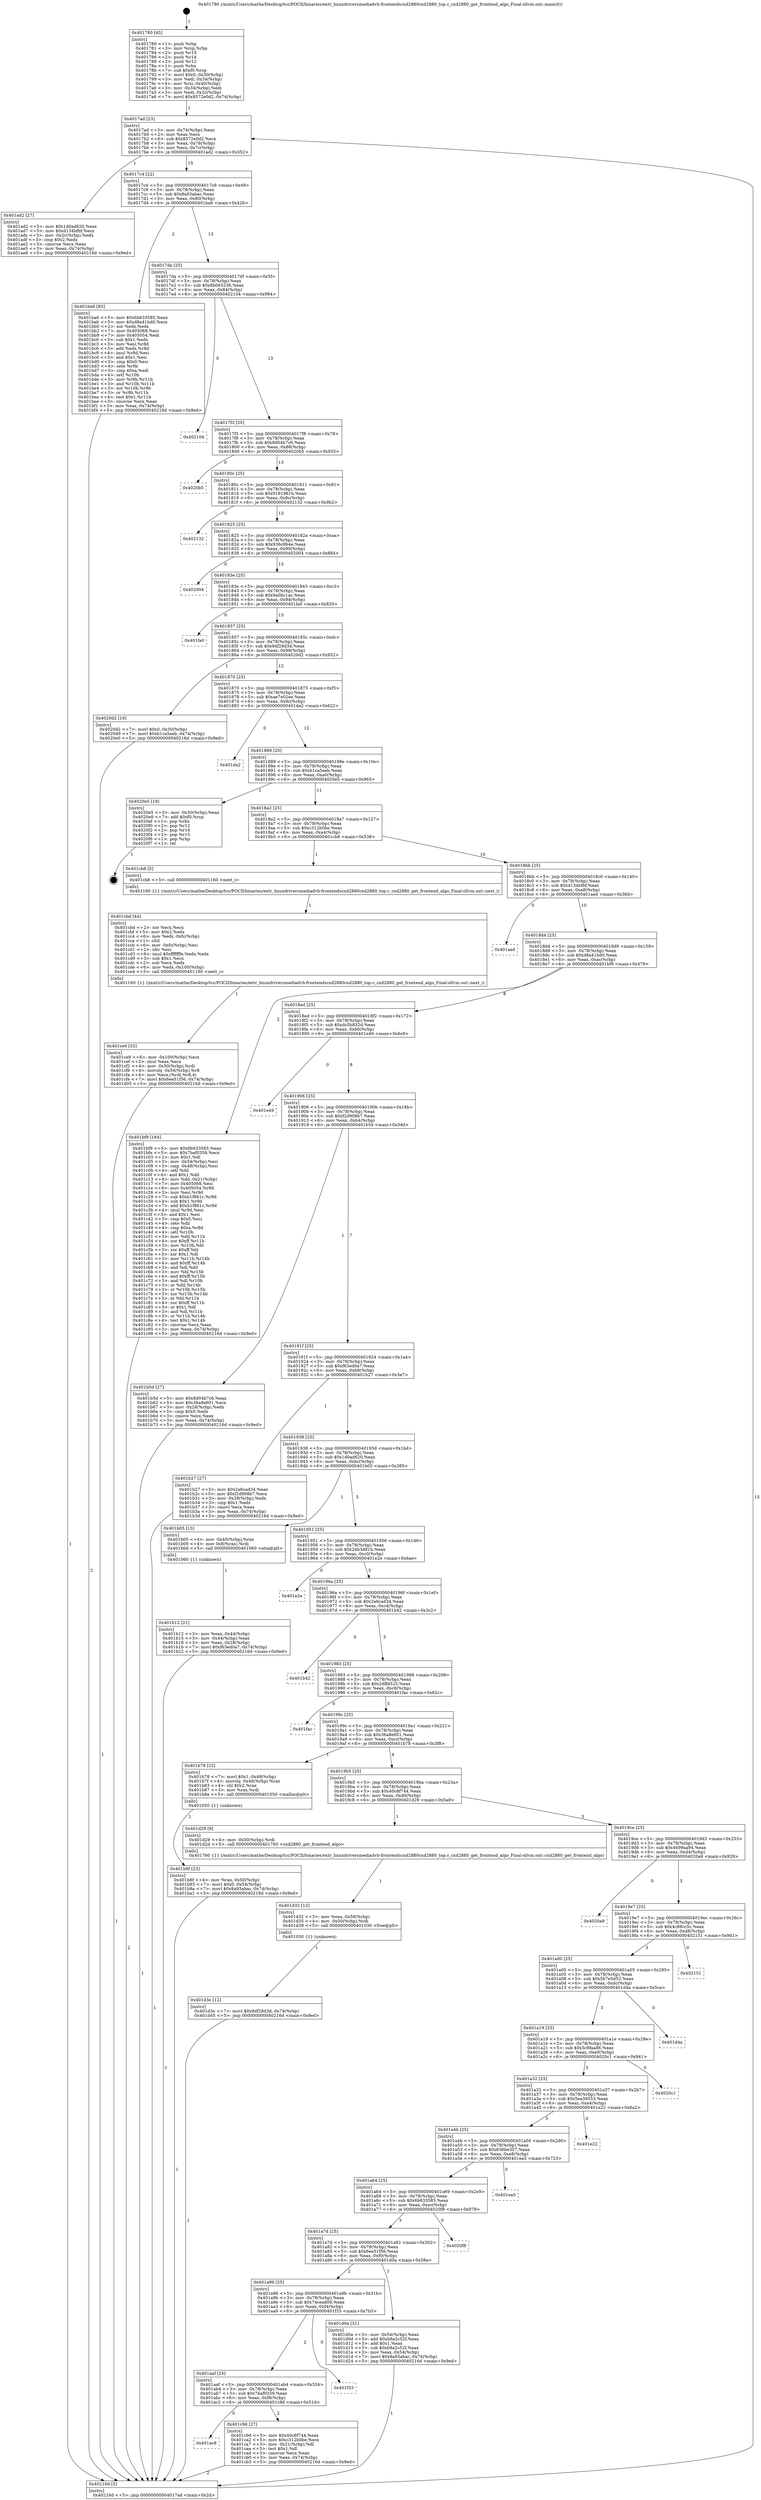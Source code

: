 digraph "0x401780" {
  label = "0x401780 (/mnt/c/Users/mathe/Desktop/tcc/POCII/binaries/extr_linuxdriversmediadvb-frontendscxd2880cxd2880_top.c_cxd2880_get_frontend_algo_Final-ollvm.out::main(0))"
  labelloc = "t"
  node[shape=record]

  Entry [label="",width=0.3,height=0.3,shape=circle,fillcolor=black,style=filled]
  "0x4017ad" [label="{
     0x4017ad [23]\l
     | [instrs]\l
     &nbsp;&nbsp;0x4017ad \<+3\>: mov -0x74(%rbp),%eax\l
     &nbsp;&nbsp;0x4017b0 \<+2\>: mov %eax,%ecx\l
     &nbsp;&nbsp;0x4017b2 \<+6\>: sub $0x8572e0d2,%ecx\l
     &nbsp;&nbsp;0x4017b8 \<+3\>: mov %eax,-0x78(%rbp)\l
     &nbsp;&nbsp;0x4017bb \<+3\>: mov %ecx,-0x7c(%rbp)\l
     &nbsp;&nbsp;0x4017be \<+6\>: je 0000000000401ad2 \<main+0x352\>\l
  }"]
  "0x401ad2" [label="{
     0x401ad2 [27]\l
     | [instrs]\l
     &nbsp;&nbsp;0x401ad2 \<+5\>: mov $0x1d0ad620,%eax\l
     &nbsp;&nbsp;0x401ad7 \<+5\>: mov $0xd134bfbf,%ecx\l
     &nbsp;&nbsp;0x401adc \<+3\>: mov -0x2c(%rbp),%edx\l
     &nbsp;&nbsp;0x401adf \<+3\>: cmp $0x2,%edx\l
     &nbsp;&nbsp;0x401ae2 \<+3\>: cmovne %ecx,%eax\l
     &nbsp;&nbsp;0x401ae5 \<+3\>: mov %eax,-0x74(%rbp)\l
     &nbsp;&nbsp;0x401ae8 \<+5\>: jmp 000000000040216d \<main+0x9ed\>\l
  }"]
  "0x4017c4" [label="{
     0x4017c4 [22]\l
     | [instrs]\l
     &nbsp;&nbsp;0x4017c4 \<+5\>: jmp 00000000004017c9 \<main+0x49\>\l
     &nbsp;&nbsp;0x4017c9 \<+3\>: mov -0x78(%rbp),%eax\l
     &nbsp;&nbsp;0x4017cc \<+5\>: sub $0x8a93abac,%eax\l
     &nbsp;&nbsp;0x4017d1 \<+3\>: mov %eax,-0x80(%rbp)\l
     &nbsp;&nbsp;0x4017d4 \<+6\>: je 0000000000401ba6 \<main+0x426\>\l
  }"]
  "0x40216d" [label="{
     0x40216d [5]\l
     | [instrs]\l
     &nbsp;&nbsp;0x40216d \<+5\>: jmp 00000000004017ad \<main+0x2d\>\l
  }"]
  "0x401780" [label="{
     0x401780 [45]\l
     | [instrs]\l
     &nbsp;&nbsp;0x401780 \<+1\>: push %rbp\l
     &nbsp;&nbsp;0x401781 \<+3\>: mov %rsp,%rbp\l
     &nbsp;&nbsp;0x401784 \<+2\>: push %r15\l
     &nbsp;&nbsp;0x401786 \<+2\>: push %r14\l
     &nbsp;&nbsp;0x401788 \<+2\>: push %r12\l
     &nbsp;&nbsp;0x40178a \<+1\>: push %rbx\l
     &nbsp;&nbsp;0x40178b \<+7\>: sub $0xf0,%rsp\l
     &nbsp;&nbsp;0x401792 \<+7\>: movl $0x0,-0x30(%rbp)\l
     &nbsp;&nbsp;0x401799 \<+3\>: mov %edi,-0x34(%rbp)\l
     &nbsp;&nbsp;0x40179c \<+4\>: mov %rsi,-0x40(%rbp)\l
     &nbsp;&nbsp;0x4017a0 \<+3\>: mov -0x34(%rbp),%edi\l
     &nbsp;&nbsp;0x4017a3 \<+3\>: mov %edi,-0x2c(%rbp)\l
     &nbsp;&nbsp;0x4017a6 \<+7\>: movl $0x8572e0d2,-0x74(%rbp)\l
  }"]
  Exit [label="",width=0.3,height=0.3,shape=circle,fillcolor=black,style=filled,peripheries=2]
  "0x401ba6" [label="{
     0x401ba6 [83]\l
     | [instrs]\l
     &nbsp;&nbsp;0x401ba6 \<+5\>: mov $0x6b633585,%eax\l
     &nbsp;&nbsp;0x401bab \<+5\>: mov $0xd8a41bd0,%ecx\l
     &nbsp;&nbsp;0x401bb0 \<+2\>: xor %edx,%edx\l
     &nbsp;&nbsp;0x401bb2 \<+7\>: mov 0x405068,%esi\l
     &nbsp;&nbsp;0x401bb9 \<+7\>: mov 0x405054,%edi\l
     &nbsp;&nbsp;0x401bc0 \<+3\>: sub $0x1,%edx\l
     &nbsp;&nbsp;0x401bc3 \<+3\>: mov %esi,%r8d\l
     &nbsp;&nbsp;0x401bc6 \<+3\>: add %edx,%r8d\l
     &nbsp;&nbsp;0x401bc9 \<+4\>: imul %r8d,%esi\l
     &nbsp;&nbsp;0x401bcd \<+3\>: and $0x1,%esi\l
     &nbsp;&nbsp;0x401bd0 \<+3\>: cmp $0x0,%esi\l
     &nbsp;&nbsp;0x401bd3 \<+4\>: sete %r9b\l
     &nbsp;&nbsp;0x401bd7 \<+3\>: cmp $0xa,%edi\l
     &nbsp;&nbsp;0x401bda \<+4\>: setl %r10b\l
     &nbsp;&nbsp;0x401bde \<+3\>: mov %r9b,%r11b\l
     &nbsp;&nbsp;0x401be1 \<+3\>: and %r10b,%r11b\l
     &nbsp;&nbsp;0x401be4 \<+3\>: xor %r10b,%r9b\l
     &nbsp;&nbsp;0x401be7 \<+3\>: or %r9b,%r11b\l
     &nbsp;&nbsp;0x401bea \<+4\>: test $0x1,%r11b\l
     &nbsp;&nbsp;0x401bee \<+3\>: cmovne %ecx,%eax\l
     &nbsp;&nbsp;0x401bf1 \<+3\>: mov %eax,-0x74(%rbp)\l
     &nbsp;&nbsp;0x401bf4 \<+5\>: jmp 000000000040216d \<main+0x9ed\>\l
  }"]
  "0x4017da" [label="{
     0x4017da [25]\l
     | [instrs]\l
     &nbsp;&nbsp;0x4017da \<+5\>: jmp 00000000004017df \<main+0x5f\>\l
     &nbsp;&nbsp;0x4017df \<+3\>: mov -0x78(%rbp),%eax\l
     &nbsp;&nbsp;0x4017e2 \<+5\>: sub $0x8b065236,%eax\l
     &nbsp;&nbsp;0x4017e7 \<+6\>: mov %eax,-0x84(%rbp)\l
     &nbsp;&nbsp;0x4017ed \<+6\>: je 0000000000402104 \<main+0x984\>\l
  }"]
  "0x401d3e" [label="{
     0x401d3e [12]\l
     | [instrs]\l
     &nbsp;&nbsp;0x401d3e \<+7\>: movl $0x9df28d3d,-0x74(%rbp)\l
     &nbsp;&nbsp;0x401d45 \<+5\>: jmp 000000000040216d \<main+0x9ed\>\l
  }"]
  "0x402104" [label="{
     0x402104\l
  }", style=dashed]
  "0x4017f3" [label="{
     0x4017f3 [25]\l
     | [instrs]\l
     &nbsp;&nbsp;0x4017f3 \<+5\>: jmp 00000000004017f8 \<main+0x78\>\l
     &nbsp;&nbsp;0x4017f8 \<+3\>: mov -0x78(%rbp),%eax\l
     &nbsp;&nbsp;0x4017fb \<+5\>: sub $0x8d04b7c6,%eax\l
     &nbsp;&nbsp;0x401800 \<+6\>: mov %eax,-0x88(%rbp)\l
     &nbsp;&nbsp;0x401806 \<+6\>: je 00000000004020b5 \<main+0x935\>\l
  }"]
  "0x401d32" [label="{
     0x401d32 [12]\l
     | [instrs]\l
     &nbsp;&nbsp;0x401d32 \<+3\>: mov %eax,-0x58(%rbp)\l
     &nbsp;&nbsp;0x401d35 \<+4\>: mov -0x50(%rbp),%rdi\l
     &nbsp;&nbsp;0x401d39 \<+5\>: call 0000000000401030 \<free@plt\>\l
     | [calls]\l
     &nbsp;&nbsp;0x401030 \{1\} (unknown)\l
  }"]
  "0x4020b5" [label="{
     0x4020b5\l
  }", style=dashed]
  "0x40180c" [label="{
     0x40180c [25]\l
     | [instrs]\l
     &nbsp;&nbsp;0x40180c \<+5\>: jmp 0000000000401811 \<main+0x91\>\l
     &nbsp;&nbsp;0x401811 \<+3\>: mov -0x78(%rbp),%eax\l
     &nbsp;&nbsp;0x401814 \<+5\>: sub $0x9161961b,%eax\l
     &nbsp;&nbsp;0x401819 \<+6\>: mov %eax,-0x8c(%rbp)\l
     &nbsp;&nbsp;0x40181f \<+6\>: je 0000000000402132 \<main+0x9b2\>\l
  }"]
  "0x401ce9" [label="{
     0x401ce9 [33]\l
     | [instrs]\l
     &nbsp;&nbsp;0x401ce9 \<+6\>: mov -0x100(%rbp),%ecx\l
     &nbsp;&nbsp;0x401cef \<+3\>: imul %eax,%ecx\l
     &nbsp;&nbsp;0x401cf2 \<+4\>: mov -0x50(%rbp),%rdi\l
     &nbsp;&nbsp;0x401cf6 \<+4\>: movslq -0x54(%rbp),%r8\l
     &nbsp;&nbsp;0x401cfa \<+4\>: mov %ecx,(%rdi,%r8,4)\l
     &nbsp;&nbsp;0x401cfe \<+7\>: movl $0x6ee51f56,-0x74(%rbp)\l
     &nbsp;&nbsp;0x401d05 \<+5\>: jmp 000000000040216d \<main+0x9ed\>\l
  }"]
  "0x402132" [label="{
     0x402132\l
  }", style=dashed]
  "0x401825" [label="{
     0x401825 [25]\l
     | [instrs]\l
     &nbsp;&nbsp;0x401825 \<+5\>: jmp 000000000040182a \<main+0xaa\>\l
     &nbsp;&nbsp;0x40182a \<+3\>: mov -0x78(%rbp),%eax\l
     &nbsp;&nbsp;0x40182d \<+5\>: sub $0x936c9b4e,%eax\l
     &nbsp;&nbsp;0x401832 \<+6\>: mov %eax,-0x90(%rbp)\l
     &nbsp;&nbsp;0x401838 \<+6\>: je 0000000000402004 \<main+0x884\>\l
  }"]
  "0x401cbd" [label="{
     0x401cbd [44]\l
     | [instrs]\l
     &nbsp;&nbsp;0x401cbd \<+2\>: xor %ecx,%ecx\l
     &nbsp;&nbsp;0x401cbf \<+5\>: mov $0x2,%edx\l
     &nbsp;&nbsp;0x401cc4 \<+6\>: mov %edx,-0xfc(%rbp)\l
     &nbsp;&nbsp;0x401cca \<+1\>: cltd\l
     &nbsp;&nbsp;0x401ccb \<+6\>: mov -0xfc(%rbp),%esi\l
     &nbsp;&nbsp;0x401cd1 \<+2\>: idiv %esi\l
     &nbsp;&nbsp;0x401cd3 \<+6\>: imul $0xfffffffe,%edx,%edx\l
     &nbsp;&nbsp;0x401cd9 \<+3\>: sub $0x1,%ecx\l
     &nbsp;&nbsp;0x401cdc \<+2\>: sub %ecx,%edx\l
     &nbsp;&nbsp;0x401cde \<+6\>: mov %edx,-0x100(%rbp)\l
     &nbsp;&nbsp;0x401ce4 \<+5\>: call 0000000000401160 \<next_i\>\l
     | [calls]\l
     &nbsp;&nbsp;0x401160 \{1\} (/mnt/c/Users/mathe/Desktop/tcc/POCII/binaries/extr_linuxdriversmediadvb-frontendscxd2880cxd2880_top.c_cxd2880_get_frontend_algo_Final-ollvm.out::next_i)\l
  }"]
  "0x402004" [label="{
     0x402004\l
  }", style=dashed]
  "0x40183e" [label="{
     0x40183e [25]\l
     | [instrs]\l
     &nbsp;&nbsp;0x40183e \<+5\>: jmp 0000000000401843 \<main+0xc3\>\l
     &nbsp;&nbsp;0x401843 \<+3\>: mov -0x78(%rbp),%eax\l
     &nbsp;&nbsp;0x401846 \<+5\>: sub $0x9a0bc1ac,%eax\l
     &nbsp;&nbsp;0x40184b \<+6\>: mov %eax,-0x94(%rbp)\l
     &nbsp;&nbsp;0x401851 \<+6\>: je 0000000000401fa0 \<main+0x820\>\l
  }"]
  "0x401ac8" [label="{
     0x401ac8\l
  }", style=dashed]
  "0x401fa0" [label="{
     0x401fa0\l
  }", style=dashed]
  "0x401857" [label="{
     0x401857 [25]\l
     | [instrs]\l
     &nbsp;&nbsp;0x401857 \<+5\>: jmp 000000000040185c \<main+0xdc\>\l
     &nbsp;&nbsp;0x40185c \<+3\>: mov -0x78(%rbp),%eax\l
     &nbsp;&nbsp;0x40185f \<+5\>: sub $0x9df28d3d,%eax\l
     &nbsp;&nbsp;0x401864 \<+6\>: mov %eax,-0x98(%rbp)\l
     &nbsp;&nbsp;0x40186a \<+6\>: je 00000000004020d2 \<main+0x952\>\l
  }"]
  "0x401c9d" [label="{
     0x401c9d [27]\l
     | [instrs]\l
     &nbsp;&nbsp;0x401c9d \<+5\>: mov $0x40c8f744,%eax\l
     &nbsp;&nbsp;0x401ca2 \<+5\>: mov $0xc312b0be,%ecx\l
     &nbsp;&nbsp;0x401ca7 \<+3\>: mov -0x21(%rbp),%dl\l
     &nbsp;&nbsp;0x401caa \<+3\>: test $0x1,%dl\l
     &nbsp;&nbsp;0x401cad \<+3\>: cmovne %ecx,%eax\l
     &nbsp;&nbsp;0x401cb0 \<+3\>: mov %eax,-0x74(%rbp)\l
     &nbsp;&nbsp;0x401cb3 \<+5\>: jmp 000000000040216d \<main+0x9ed\>\l
  }"]
  "0x4020d2" [label="{
     0x4020d2 [19]\l
     | [instrs]\l
     &nbsp;&nbsp;0x4020d2 \<+7\>: movl $0x0,-0x30(%rbp)\l
     &nbsp;&nbsp;0x4020d9 \<+7\>: movl $0xb1ca5aeb,-0x74(%rbp)\l
     &nbsp;&nbsp;0x4020e0 \<+5\>: jmp 000000000040216d \<main+0x9ed\>\l
  }"]
  "0x401870" [label="{
     0x401870 [25]\l
     | [instrs]\l
     &nbsp;&nbsp;0x401870 \<+5\>: jmp 0000000000401875 \<main+0xf5\>\l
     &nbsp;&nbsp;0x401875 \<+3\>: mov -0x78(%rbp),%eax\l
     &nbsp;&nbsp;0x401878 \<+5\>: sub $0xae7e02ee,%eax\l
     &nbsp;&nbsp;0x40187d \<+6\>: mov %eax,-0x9c(%rbp)\l
     &nbsp;&nbsp;0x401883 \<+6\>: je 0000000000401da2 \<main+0x622\>\l
  }"]
  "0x401aaf" [label="{
     0x401aaf [25]\l
     | [instrs]\l
     &nbsp;&nbsp;0x401aaf \<+5\>: jmp 0000000000401ab4 \<main+0x334\>\l
     &nbsp;&nbsp;0x401ab4 \<+3\>: mov -0x78(%rbp),%eax\l
     &nbsp;&nbsp;0x401ab7 \<+5\>: sub $0x7baf0359,%eax\l
     &nbsp;&nbsp;0x401abc \<+6\>: mov %eax,-0xf8(%rbp)\l
     &nbsp;&nbsp;0x401ac2 \<+6\>: je 0000000000401c9d \<main+0x51d\>\l
  }"]
  "0x401da2" [label="{
     0x401da2\l
  }", style=dashed]
  "0x401889" [label="{
     0x401889 [25]\l
     | [instrs]\l
     &nbsp;&nbsp;0x401889 \<+5\>: jmp 000000000040188e \<main+0x10e\>\l
     &nbsp;&nbsp;0x40188e \<+3\>: mov -0x78(%rbp),%eax\l
     &nbsp;&nbsp;0x401891 \<+5\>: sub $0xb1ca5aeb,%eax\l
     &nbsp;&nbsp;0x401896 \<+6\>: mov %eax,-0xa0(%rbp)\l
     &nbsp;&nbsp;0x40189c \<+6\>: je 00000000004020e5 \<main+0x965\>\l
  }"]
  "0x401f33" [label="{
     0x401f33\l
  }", style=dashed]
  "0x4020e5" [label="{
     0x4020e5 [19]\l
     | [instrs]\l
     &nbsp;&nbsp;0x4020e5 \<+3\>: mov -0x30(%rbp),%eax\l
     &nbsp;&nbsp;0x4020e8 \<+7\>: add $0xf0,%rsp\l
     &nbsp;&nbsp;0x4020ef \<+1\>: pop %rbx\l
     &nbsp;&nbsp;0x4020f0 \<+2\>: pop %r12\l
     &nbsp;&nbsp;0x4020f2 \<+2\>: pop %r14\l
     &nbsp;&nbsp;0x4020f4 \<+2\>: pop %r15\l
     &nbsp;&nbsp;0x4020f6 \<+1\>: pop %rbp\l
     &nbsp;&nbsp;0x4020f7 \<+1\>: ret\l
  }"]
  "0x4018a2" [label="{
     0x4018a2 [25]\l
     | [instrs]\l
     &nbsp;&nbsp;0x4018a2 \<+5\>: jmp 00000000004018a7 \<main+0x127\>\l
     &nbsp;&nbsp;0x4018a7 \<+3\>: mov -0x78(%rbp),%eax\l
     &nbsp;&nbsp;0x4018aa \<+5\>: sub $0xc312b0be,%eax\l
     &nbsp;&nbsp;0x4018af \<+6\>: mov %eax,-0xa4(%rbp)\l
     &nbsp;&nbsp;0x4018b5 \<+6\>: je 0000000000401cb8 \<main+0x538\>\l
  }"]
  "0x401a96" [label="{
     0x401a96 [25]\l
     | [instrs]\l
     &nbsp;&nbsp;0x401a96 \<+5\>: jmp 0000000000401a9b \<main+0x31b\>\l
     &nbsp;&nbsp;0x401a9b \<+3\>: mov -0x78(%rbp),%eax\l
     &nbsp;&nbsp;0x401a9e \<+5\>: sub $0x74cead08,%eax\l
     &nbsp;&nbsp;0x401aa3 \<+6\>: mov %eax,-0xf4(%rbp)\l
     &nbsp;&nbsp;0x401aa9 \<+6\>: je 0000000000401f33 \<main+0x7b3\>\l
  }"]
  "0x401cb8" [label="{
     0x401cb8 [5]\l
     | [instrs]\l
     &nbsp;&nbsp;0x401cb8 \<+5\>: call 0000000000401160 \<next_i\>\l
     | [calls]\l
     &nbsp;&nbsp;0x401160 \{1\} (/mnt/c/Users/mathe/Desktop/tcc/POCII/binaries/extr_linuxdriversmediadvb-frontendscxd2880cxd2880_top.c_cxd2880_get_frontend_algo_Final-ollvm.out::next_i)\l
  }"]
  "0x4018bb" [label="{
     0x4018bb [25]\l
     | [instrs]\l
     &nbsp;&nbsp;0x4018bb \<+5\>: jmp 00000000004018c0 \<main+0x140\>\l
     &nbsp;&nbsp;0x4018c0 \<+3\>: mov -0x78(%rbp),%eax\l
     &nbsp;&nbsp;0x4018c3 \<+5\>: sub $0xd134bfbf,%eax\l
     &nbsp;&nbsp;0x4018c8 \<+6\>: mov %eax,-0xa8(%rbp)\l
     &nbsp;&nbsp;0x4018ce \<+6\>: je 0000000000401aed \<main+0x36d\>\l
  }"]
  "0x401d0a" [label="{
     0x401d0a [31]\l
     | [instrs]\l
     &nbsp;&nbsp;0x401d0a \<+3\>: mov -0x54(%rbp),%eax\l
     &nbsp;&nbsp;0x401d0d \<+5\>: add $0xb8a2c52f,%eax\l
     &nbsp;&nbsp;0x401d12 \<+3\>: add $0x1,%eax\l
     &nbsp;&nbsp;0x401d15 \<+5\>: sub $0xb8a2c52f,%eax\l
     &nbsp;&nbsp;0x401d1a \<+3\>: mov %eax,-0x54(%rbp)\l
     &nbsp;&nbsp;0x401d1d \<+7\>: movl $0x8a93abac,-0x74(%rbp)\l
     &nbsp;&nbsp;0x401d24 \<+5\>: jmp 000000000040216d \<main+0x9ed\>\l
  }"]
  "0x401aed" [label="{
     0x401aed\l
  }", style=dashed]
  "0x4018d4" [label="{
     0x4018d4 [25]\l
     | [instrs]\l
     &nbsp;&nbsp;0x4018d4 \<+5\>: jmp 00000000004018d9 \<main+0x159\>\l
     &nbsp;&nbsp;0x4018d9 \<+3\>: mov -0x78(%rbp),%eax\l
     &nbsp;&nbsp;0x4018dc \<+5\>: sub $0xd8a41bd0,%eax\l
     &nbsp;&nbsp;0x4018e1 \<+6\>: mov %eax,-0xac(%rbp)\l
     &nbsp;&nbsp;0x4018e7 \<+6\>: je 0000000000401bf9 \<main+0x479\>\l
  }"]
  "0x401a7d" [label="{
     0x401a7d [25]\l
     | [instrs]\l
     &nbsp;&nbsp;0x401a7d \<+5\>: jmp 0000000000401a82 \<main+0x302\>\l
     &nbsp;&nbsp;0x401a82 \<+3\>: mov -0x78(%rbp),%eax\l
     &nbsp;&nbsp;0x401a85 \<+5\>: sub $0x6ee51f56,%eax\l
     &nbsp;&nbsp;0x401a8a \<+6\>: mov %eax,-0xf0(%rbp)\l
     &nbsp;&nbsp;0x401a90 \<+6\>: je 0000000000401d0a \<main+0x58a\>\l
  }"]
  "0x401bf9" [label="{
     0x401bf9 [164]\l
     | [instrs]\l
     &nbsp;&nbsp;0x401bf9 \<+5\>: mov $0x6b633585,%eax\l
     &nbsp;&nbsp;0x401bfe \<+5\>: mov $0x7baf0359,%ecx\l
     &nbsp;&nbsp;0x401c03 \<+2\>: mov $0x1,%dl\l
     &nbsp;&nbsp;0x401c05 \<+3\>: mov -0x54(%rbp),%esi\l
     &nbsp;&nbsp;0x401c08 \<+3\>: cmp -0x48(%rbp),%esi\l
     &nbsp;&nbsp;0x401c0b \<+4\>: setl %dil\l
     &nbsp;&nbsp;0x401c0f \<+4\>: and $0x1,%dil\l
     &nbsp;&nbsp;0x401c13 \<+4\>: mov %dil,-0x21(%rbp)\l
     &nbsp;&nbsp;0x401c17 \<+7\>: mov 0x405068,%esi\l
     &nbsp;&nbsp;0x401c1e \<+8\>: mov 0x405054,%r8d\l
     &nbsp;&nbsp;0x401c26 \<+3\>: mov %esi,%r9d\l
     &nbsp;&nbsp;0x401c29 \<+7\>: sub $0xb1f861c,%r9d\l
     &nbsp;&nbsp;0x401c30 \<+4\>: sub $0x1,%r9d\l
     &nbsp;&nbsp;0x401c34 \<+7\>: add $0xb1f861c,%r9d\l
     &nbsp;&nbsp;0x401c3b \<+4\>: imul %r9d,%esi\l
     &nbsp;&nbsp;0x401c3f \<+3\>: and $0x1,%esi\l
     &nbsp;&nbsp;0x401c42 \<+3\>: cmp $0x0,%esi\l
     &nbsp;&nbsp;0x401c45 \<+4\>: sete %dil\l
     &nbsp;&nbsp;0x401c49 \<+4\>: cmp $0xa,%r8d\l
     &nbsp;&nbsp;0x401c4d \<+4\>: setl %r10b\l
     &nbsp;&nbsp;0x401c51 \<+3\>: mov %dil,%r11b\l
     &nbsp;&nbsp;0x401c54 \<+4\>: xor $0xff,%r11b\l
     &nbsp;&nbsp;0x401c58 \<+3\>: mov %r10b,%bl\l
     &nbsp;&nbsp;0x401c5b \<+3\>: xor $0xff,%bl\l
     &nbsp;&nbsp;0x401c5e \<+3\>: xor $0x1,%dl\l
     &nbsp;&nbsp;0x401c61 \<+3\>: mov %r11b,%r14b\l
     &nbsp;&nbsp;0x401c64 \<+4\>: and $0xff,%r14b\l
     &nbsp;&nbsp;0x401c68 \<+3\>: and %dl,%dil\l
     &nbsp;&nbsp;0x401c6b \<+3\>: mov %bl,%r15b\l
     &nbsp;&nbsp;0x401c6e \<+4\>: and $0xff,%r15b\l
     &nbsp;&nbsp;0x401c72 \<+3\>: and %dl,%r10b\l
     &nbsp;&nbsp;0x401c75 \<+3\>: or %dil,%r14b\l
     &nbsp;&nbsp;0x401c78 \<+3\>: or %r10b,%r15b\l
     &nbsp;&nbsp;0x401c7b \<+3\>: xor %r15b,%r14b\l
     &nbsp;&nbsp;0x401c7e \<+3\>: or %bl,%r11b\l
     &nbsp;&nbsp;0x401c81 \<+4\>: xor $0xff,%r11b\l
     &nbsp;&nbsp;0x401c85 \<+3\>: or $0x1,%dl\l
     &nbsp;&nbsp;0x401c88 \<+3\>: and %dl,%r11b\l
     &nbsp;&nbsp;0x401c8b \<+3\>: or %r11b,%r14b\l
     &nbsp;&nbsp;0x401c8e \<+4\>: test $0x1,%r14b\l
     &nbsp;&nbsp;0x401c92 \<+3\>: cmovne %ecx,%eax\l
     &nbsp;&nbsp;0x401c95 \<+3\>: mov %eax,-0x74(%rbp)\l
     &nbsp;&nbsp;0x401c98 \<+5\>: jmp 000000000040216d \<main+0x9ed\>\l
  }"]
  "0x4018ed" [label="{
     0x4018ed [25]\l
     | [instrs]\l
     &nbsp;&nbsp;0x4018ed \<+5\>: jmp 00000000004018f2 \<main+0x172\>\l
     &nbsp;&nbsp;0x4018f2 \<+3\>: mov -0x78(%rbp),%eax\l
     &nbsp;&nbsp;0x4018f5 \<+5\>: sub $0xdc5b832d,%eax\l
     &nbsp;&nbsp;0x4018fa \<+6\>: mov %eax,-0xb0(%rbp)\l
     &nbsp;&nbsp;0x401900 \<+6\>: je 0000000000401e49 \<main+0x6c9\>\l
  }"]
  "0x4020f8" [label="{
     0x4020f8\l
  }", style=dashed]
  "0x401e49" [label="{
     0x401e49\l
  }", style=dashed]
  "0x401906" [label="{
     0x401906 [25]\l
     | [instrs]\l
     &nbsp;&nbsp;0x401906 \<+5\>: jmp 000000000040190b \<main+0x18b\>\l
     &nbsp;&nbsp;0x40190b \<+3\>: mov -0x78(%rbp),%eax\l
     &nbsp;&nbsp;0x40190e \<+5\>: sub $0xf2d908b7,%eax\l
     &nbsp;&nbsp;0x401913 \<+6\>: mov %eax,-0xb4(%rbp)\l
     &nbsp;&nbsp;0x401919 \<+6\>: je 0000000000401b5d \<main+0x3dd\>\l
  }"]
  "0x401a64" [label="{
     0x401a64 [25]\l
     | [instrs]\l
     &nbsp;&nbsp;0x401a64 \<+5\>: jmp 0000000000401a69 \<main+0x2e9\>\l
     &nbsp;&nbsp;0x401a69 \<+3\>: mov -0x78(%rbp),%eax\l
     &nbsp;&nbsp;0x401a6c \<+5\>: sub $0x6b633585,%eax\l
     &nbsp;&nbsp;0x401a71 \<+6\>: mov %eax,-0xec(%rbp)\l
     &nbsp;&nbsp;0x401a77 \<+6\>: je 00000000004020f8 \<main+0x978\>\l
  }"]
  "0x401b5d" [label="{
     0x401b5d [27]\l
     | [instrs]\l
     &nbsp;&nbsp;0x401b5d \<+5\>: mov $0x8d04b7c6,%eax\l
     &nbsp;&nbsp;0x401b62 \<+5\>: mov $0x36a8e601,%ecx\l
     &nbsp;&nbsp;0x401b67 \<+3\>: mov -0x28(%rbp),%edx\l
     &nbsp;&nbsp;0x401b6a \<+3\>: cmp $0x0,%edx\l
     &nbsp;&nbsp;0x401b6d \<+3\>: cmove %ecx,%eax\l
     &nbsp;&nbsp;0x401b70 \<+3\>: mov %eax,-0x74(%rbp)\l
     &nbsp;&nbsp;0x401b73 \<+5\>: jmp 000000000040216d \<main+0x9ed\>\l
  }"]
  "0x40191f" [label="{
     0x40191f [25]\l
     | [instrs]\l
     &nbsp;&nbsp;0x40191f \<+5\>: jmp 0000000000401924 \<main+0x1a4\>\l
     &nbsp;&nbsp;0x401924 \<+3\>: mov -0x78(%rbp),%eax\l
     &nbsp;&nbsp;0x401927 \<+5\>: sub $0xf63ed0a7,%eax\l
     &nbsp;&nbsp;0x40192c \<+6\>: mov %eax,-0xb8(%rbp)\l
     &nbsp;&nbsp;0x401932 \<+6\>: je 0000000000401b27 \<main+0x3a7\>\l
  }"]
  "0x401ea3" [label="{
     0x401ea3\l
  }", style=dashed]
  "0x401b27" [label="{
     0x401b27 [27]\l
     | [instrs]\l
     &nbsp;&nbsp;0x401b27 \<+5\>: mov $0x2a6cad34,%eax\l
     &nbsp;&nbsp;0x401b2c \<+5\>: mov $0xf2d908b7,%ecx\l
     &nbsp;&nbsp;0x401b31 \<+3\>: mov -0x28(%rbp),%edx\l
     &nbsp;&nbsp;0x401b34 \<+3\>: cmp $0x1,%edx\l
     &nbsp;&nbsp;0x401b37 \<+3\>: cmovl %ecx,%eax\l
     &nbsp;&nbsp;0x401b3a \<+3\>: mov %eax,-0x74(%rbp)\l
     &nbsp;&nbsp;0x401b3d \<+5\>: jmp 000000000040216d \<main+0x9ed\>\l
  }"]
  "0x401938" [label="{
     0x401938 [25]\l
     | [instrs]\l
     &nbsp;&nbsp;0x401938 \<+5\>: jmp 000000000040193d \<main+0x1bd\>\l
     &nbsp;&nbsp;0x40193d \<+3\>: mov -0x78(%rbp),%eax\l
     &nbsp;&nbsp;0x401940 \<+5\>: sub $0x1d0ad620,%eax\l
     &nbsp;&nbsp;0x401945 \<+6\>: mov %eax,-0xbc(%rbp)\l
     &nbsp;&nbsp;0x40194b \<+6\>: je 0000000000401b05 \<main+0x385\>\l
  }"]
  "0x401a4b" [label="{
     0x401a4b [25]\l
     | [instrs]\l
     &nbsp;&nbsp;0x401a4b \<+5\>: jmp 0000000000401a50 \<main+0x2d0\>\l
     &nbsp;&nbsp;0x401a50 \<+3\>: mov -0x78(%rbp),%eax\l
     &nbsp;&nbsp;0x401a53 \<+5\>: sub $0x636be357,%eax\l
     &nbsp;&nbsp;0x401a58 \<+6\>: mov %eax,-0xe8(%rbp)\l
     &nbsp;&nbsp;0x401a5e \<+6\>: je 0000000000401ea3 \<main+0x723\>\l
  }"]
  "0x401b05" [label="{
     0x401b05 [13]\l
     | [instrs]\l
     &nbsp;&nbsp;0x401b05 \<+4\>: mov -0x40(%rbp),%rax\l
     &nbsp;&nbsp;0x401b09 \<+4\>: mov 0x8(%rax),%rdi\l
     &nbsp;&nbsp;0x401b0d \<+5\>: call 0000000000401060 \<atoi@plt\>\l
     | [calls]\l
     &nbsp;&nbsp;0x401060 \{1\} (unknown)\l
  }"]
  "0x401951" [label="{
     0x401951 [25]\l
     | [instrs]\l
     &nbsp;&nbsp;0x401951 \<+5\>: jmp 0000000000401956 \<main+0x1d6\>\l
     &nbsp;&nbsp;0x401956 \<+3\>: mov -0x78(%rbp),%eax\l
     &nbsp;&nbsp;0x401959 \<+5\>: sub $0x24b3d81b,%eax\l
     &nbsp;&nbsp;0x40195e \<+6\>: mov %eax,-0xc0(%rbp)\l
     &nbsp;&nbsp;0x401964 \<+6\>: je 0000000000401e2e \<main+0x6ae\>\l
  }"]
  "0x401b12" [label="{
     0x401b12 [21]\l
     | [instrs]\l
     &nbsp;&nbsp;0x401b12 \<+3\>: mov %eax,-0x44(%rbp)\l
     &nbsp;&nbsp;0x401b15 \<+3\>: mov -0x44(%rbp),%eax\l
     &nbsp;&nbsp;0x401b18 \<+3\>: mov %eax,-0x28(%rbp)\l
     &nbsp;&nbsp;0x401b1b \<+7\>: movl $0xf63ed0a7,-0x74(%rbp)\l
     &nbsp;&nbsp;0x401b22 \<+5\>: jmp 000000000040216d \<main+0x9ed\>\l
  }"]
  "0x401e22" [label="{
     0x401e22\l
  }", style=dashed]
  "0x401e2e" [label="{
     0x401e2e\l
  }", style=dashed]
  "0x40196a" [label="{
     0x40196a [25]\l
     | [instrs]\l
     &nbsp;&nbsp;0x40196a \<+5\>: jmp 000000000040196f \<main+0x1ef\>\l
     &nbsp;&nbsp;0x40196f \<+3\>: mov -0x78(%rbp),%eax\l
     &nbsp;&nbsp;0x401972 \<+5\>: sub $0x2a6cad34,%eax\l
     &nbsp;&nbsp;0x401977 \<+6\>: mov %eax,-0xc4(%rbp)\l
     &nbsp;&nbsp;0x40197d \<+6\>: je 0000000000401b42 \<main+0x3c2\>\l
  }"]
  "0x401a32" [label="{
     0x401a32 [25]\l
     | [instrs]\l
     &nbsp;&nbsp;0x401a32 \<+5\>: jmp 0000000000401a37 \<main+0x2b7\>\l
     &nbsp;&nbsp;0x401a37 \<+3\>: mov -0x78(%rbp),%eax\l
     &nbsp;&nbsp;0x401a3a \<+5\>: sub $0x5ea38553,%eax\l
     &nbsp;&nbsp;0x401a3f \<+6\>: mov %eax,-0xe4(%rbp)\l
     &nbsp;&nbsp;0x401a45 \<+6\>: je 0000000000401e22 \<main+0x6a2\>\l
  }"]
  "0x401b42" [label="{
     0x401b42\l
  }", style=dashed]
  "0x401983" [label="{
     0x401983 [25]\l
     | [instrs]\l
     &nbsp;&nbsp;0x401983 \<+5\>: jmp 0000000000401988 \<main+0x208\>\l
     &nbsp;&nbsp;0x401988 \<+3\>: mov -0x78(%rbp),%eax\l
     &nbsp;&nbsp;0x40198b \<+5\>: sub $0x2dffd525,%eax\l
     &nbsp;&nbsp;0x401990 \<+6\>: mov %eax,-0xc8(%rbp)\l
     &nbsp;&nbsp;0x401996 \<+6\>: je 0000000000401fac \<main+0x82c\>\l
  }"]
  "0x4020c1" [label="{
     0x4020c1\l
  }", style=dashed]
  "0x401fac" [label="{
     0x401fac\l
  }", style=dashed]
  "0x40199c" [label="{
     0x40199c [25]\l
     | [instrs]\l
     &nbsp;&nbsp;0x40199c \<+5\>: jmp 00000000004019a1 \<main+0x221\>\l
     &nbsp;&nbsp;0x4019a1 \<+3\>: mov -0x78(%rbp),%eax\l
     &nbsp;&nbsp;0x4019a4 \<+5\>: sub $0x36a8e601,%eax\l
     &nbsp;&nbsp;0x4019a9 \<+6\>: mov %eax,-0xcc(%rbp)\l
     &nbsp;&nbsp;0x4019af \<+6\>: je 0000000000401b78 \<main+0x3f8\>\l
  }"]
  "0x401a19" [label="{
     0x401a19 [25]\l
     | [instrs]\l
     &nbsp;&nbsp;0x401a19 \<+5\>: jmp 0000000000401a1e \<main+0x29e\>\l
     &nbsp;&nbsp;0x401a1e \<+3\>: mov -0x78(%rbp),%eax\l
     &nbsp;&nbsp;0x401a21 \<+5\>: sub $0x5c9faa86,%eax\l
     &nbsp;&nbsp;0x401a26 \<+6\>: mov %eax,-0xe0(%rbp)\l
     &nbsp;&nbsp;0x401a2c \<+6\>: je 00000000004020c1 \<main+0x941\>\l
  }"]
  "0x401b78" [label="{
     0x401b78 [23]\l
     | [instrs]\l
     &nbsp;&nbsp;0x401b78 \<+7\>: movl $0x1,-0x48(%rbp)\l
     &nbsp;&nbsp;0x401b7f \<+4\>: movslq -0x48(%rbp),%rax\l
     &nbsp;&nbsp;0x401b83 \<+4\>: shl $0x2,%rax\l
     &nbsp;&nbsp;0x401b87 \<+3\>: mov %rax,%rdi\l
     &nbsp;&nbsp;0x401b8a \<+5\>: call 0000000000401050 \<malloc@plt\>\l
     | [calls]\l
     &nbsp;&nbsp;0x401050 \{1\} (unknown)\l
  }"]
  "0x4019b5" [label="{
     0x4019b5 [25]\l
     | [instrs]\l
     &nbsp;&nbsp;0x4019b5 \<+5\>: jmp 00000000004019ba \<main+0x23a\>\l
     &nbsp;&nbsp;0x4019ba \<+3\>: mov -0x78(%rbp),%eax\l
     &nbsp;&nbsp;0x4019bd \<+5\>: sub $0x40c8f744,%eax\l
     &nbsp;&nbsp;0x4019c2 \<+6\>: mov %eax,-0xd0(%rbp)\l
     &nbsp;&nbsp;0x4019c8 \<+6\>: je 0000000000401d29 \<main+0x5a9\>\l
  }"]
  "0x401b8f" [label="{
     0x401b8f [23]\l
     | [instrs]\l
     &nbsp;&nbsp;0x401b8f \<+4\>: mov %rax,-0x50(%rbp)\l
     &nbsp;&nbsp;0x401b93 \<+7\>: movl $0x0,-0x54(%rbp)\l
     &nbsp;&nbsp;0x401b9a \<+7\>: movl $0x8a93abac,-0x74(%rbp)\l
     &nbsp;&nbsp;0x401ba1 \<+5\>: jmp 000000000040216d \<main+0x9ed\>\l
  }"]
  "0x401d4a" [label="{
     0x401d4a\l
  }", style=dashed]
  "0x401d29" [label="{
     0x401d29 [9]\l
     | [instrs]\l
     &nbsp;&nbsp;0x401d29 \<+4\>: mov -0x50(%rbp),%rdi\l
     &nbsp;&nbsp;0x401d2d \<+5\>: call 0000000000401760 \<cxd2880_get_frontend_algo\>\l
     | [calls]\l
     &nbsp;&nbsp;0x401760 \{1\} (/mnt/c/Users/mathe/Desktop/tcc/POCII/binaries/extr_linuxdriversmediadvb-frontendscxd2880cxd2880_top.c_cxd2880_get_frontend_algo_Final-ollvm.out::cxd2880_get_frontend_algo)\l
  }"]
  "0x4019ce" [label="{
     0x4019ce [25]\l
     | [instrs]\l
     &nbsp;&nbsp;0x4019ce \<+5\>: jmp 00000000004019d3 \<main+0x253\>\l
     &nbsp;&nbsp;0x4019d3 \<+3\>: mov -0x78(%rbp),%eax\l
     &nbsp;&nbsp;0x4019d6 \<+5\>: sub $0x4499aa94,%eax\l
     &nbsp;&nbsp;0x4019db \<+6\>: mov %eax,-0xd4(%rbp)\l
     &nbsp;&nbsp;0x4019e1 \<+6\>: je 00000000004020a9 \<main+0x929\>\l
  }"]
  "0x401a00" [label="{
     0x401a00 [25]\l
     | [instrs]\l
     &nbsp;&nbsp;0x401a00 \<+5\>: jmp 0000000000401a05 \<main+0x285\>\l
     &nbsp;&nbsp;0x401a05 \<+3\>: mov -0x78(%rbp),%eax\l
     &nbsp;&nbsp;0x401a08 \<+5\>: sub $0x5b7e5d52,%eax\l
     &nbsp;&nbsp;0x401a0d \<+6\>: mov %eax,-0xdc(%rbp)\l
     &nbsp;&nbsp;0x401a13 \<+6\>: je 0000000000401d4a \<main+0x5ca\>\l
  }"]
  "0x4020a9" [label="{
     0x4020a9\l
  }", style=dashed]
  "0x4019e7" [label="{
     0x4019e7 [25]\l
     | [instrs]\l
     &nbsp;&nbsp;0x4019e7 \<+5\>: jmp 00000000004019ec \<main+0x26c\>\l
     &nbsp;&nbsp;0x4019ec \<+3\>: mov -0x78(%rbp),%eax\l
     &nbsp;&nbsp;0x4019ef \<+5\>: sub $0x4c88cc5c,%eax\l
     &nbsp;&nbsp;0x4019f4 \<+6\>: mov %eax,-0xd8(%rbp)\l
     &nbsp;&nbsp;0x4019fa \<+6\>: je 0000000000402151 \<main+0x9d1\>\l
  }"]
  "0x402151" [label="{
     0x402151\l
  }", style=dashed]
  Entry -> "0x401780" [label=" 1"]
  "0x4017ad" -> "0x401ad2" [label=" 1"]
  "0x4017ad" -> "0x4017c4" [label=" 15"]
  "0x401ad2" -> "0x40216d" [label=" 1"]
  "0x401780" -> "0x4017ad" [label=" 1"]
  "0x40216d" -> "0x4017ad" [label=" 15"]
  "0x4020e5" -> Exit [label=" 1"]
  "0x4017c4" -> "0x401ba6" [label=" 2"]
  "0x4017c4" -> "0x4017da" [label=" 13"]
  "0x4020d2" -> "0x40216d" [label=" 1"]
  "0x4017da" -> "0x402104" [label=" 0"]
  "0x4017da" -> "0x4017f3" [label=" 13"]
  "0x401d3e" -> "0x40216d" [label=" 1"]
  "0x4017f3" -> "0x4020b5" [label=" 0"]
  "0x4017f3" -> "0x40180c" [label=" 13"]
  "0x401d32" -> "0x401d3e" [label=" 1"]
  "0x40180c" -> "0x402132" [label=" 0"]
  "0x40180c" -> "0x401825" [label=" 13"]
  "0x401d29" -> "0x401d32" [label=" 1"]
  "0x401825" -> "0x402004" [label=" 0"]
  "0x401825" -> "0x40183e" [label=" 13"]
  "0x401d0a" -> "0x40216d" [label=" 1"]
  "0x40183e" -> "0x401fa0" [label=" 0"]
  "0x40183e" -> "0x401857" [label=" 13"]
  "0x401ce9" -> "0x40216d" [label=" 1"]
  "0x401857" -> "0x4020d2" [label=" 1"]
  "0x401857" -> "0x401870" [label=" 12"]
  "0x401cbd" -> "0x401ce9" [label=" 1"]
  "0x401870" -> "0x401da2" [label=" 0"]
  "0x401870" -> "0x401889" [label=" 12"]
  "0x401c9d" -> "0x40216d" [label=" 2"]
  "0x401889" -> "0x4020e5" [label=" 1"]
  "0x401889" -> "0x4018a2" [label=" 11"]
  "0x401aaf" -> "0x401ac8" [label=" 0"]
  "0x4018a2" -> "0x401cb8" [label=" 1"]
  "0x4018a2" -> "0x4018bb" [label=" 10"]
  "0x401cb8" -> "0x401cbd" [label=" 1"]
  "0x4018bb" -> "0x401aed" [label=" 0"]
  "0x4018bb" -> "0x4018d4" [label=" 10"]
  "0x401a96" -> "0x401aaf" [label=" 2"]
  "0x4018d4" -> "0x401bf9" [label=" 2"]
  "0x4018d4" -> "0x4018ed" [label=" 8"]
  "0x401aaf" -> "0x401c9d" [label=" 2"]
  "0x4018ed" -> "0x401e49" [label=" 0"]
  "0x4018ed" -> "0x401906" [label=" 8"]
  "0x401a7d" -> "0x401a96" [label=" 2"]
  "0x401906" -> "0x401b5d" [label=" 1"]
  "0x401906" -> "0x40191f" [label=" 7"]
  "0x401a96" -> "0x401f33" [label=" 0"]
  "0x40191f" -> "0x401b27" [label=" 1"]
  "0x40191f" -> "0x401938" [label=" 6"]
  "0x401a64" -> "0x401a7d" [label=" 3"]
  "0x401938" -> "0x401b05" [label=" 1"]
  "0x401938" -> "0x401951" [label=" 5"]
  "0x401b05" -> "0x401b12" [label=" 1"]
  "0x401b12" -> "0x40216d" [label=" 1"]
  "0x401b27" -> "0x40216d" [label=" 1"]
  "0x401b5d" -> "0x40216d" [label=" 1"]
  "0x401a7d" -> "0x401d0a" [label=" 1"]
  "0x401951" -> "0x401e2e" [label=" 0"]
  "0x401951" -> "0x40196a" [label=" 5"]
  "0x401a4b" -> "0x401a64" [label=" 3"]
  "0x40196a" -> "0x401b42" [label=" 0"]
  "0x40196a" -> "0x401983" [label=" 5"]
  "0x401a64" -> "0x4020f8" [label=" 0"]
  "0x401983" -> "0x401fac" [label=" 0"]
  "0x401983" -> "0x40199c" [label=" 5"]
  "0x401a32" -> "0x401a4b" [label=" 3"]
  "0x40199c" -> "0x401b78" [label=" 1"]
  "0x40199c" -> "0x4019b5" [label=" 4"]
  "0x401b78" -> "0x401b8f" [label=" 1"]
  "0x401b8f" -> "0x40216d" [label=" 1"]
  "0x401ba6" -> "0x40216d" [label=" 2"]
  "0x401bf9" -> "0x40216d" [label=" 2"]
  "0x401a4b" -> "0x401ea3" [label=" 0"]
  "0x4019b5" -> "0x401d29" [label=" 1"]
  "0x4019b5" -> "0x4019ce" [label=" 3"]
  "0x401a19" -> "0x401a32" [label=" 3"]
  "0x4019ce" -> "0x4020a9" [label=" 0"]
  "0x4019ce" -> "0x4019e7" [label=" 3"]
  "0x401a32" -> "0x401e22" [label=" 0"]
  "0x4019e7" -> "0x402151" [label=" 0"]
  "0x4019e7" -> "0x401a00" [label=" 3"]
  "0x401a19" -> "0x4020c1" [label=" 0"]
  "0x401a00" -> "0x401d4a" [label=" 0"]
  "0x401a00" -> "0x401a19" [label=" 3"]
}
